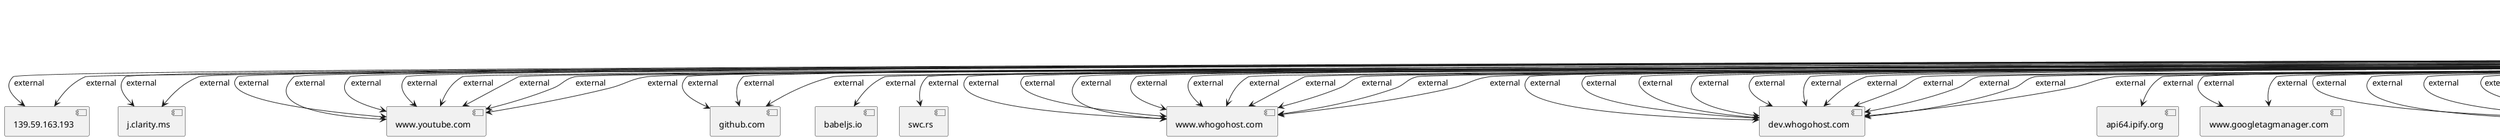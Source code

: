 @startuml
title go54-dashboard communications
component "go54-dashboard" as go54_dashboard
component "139.59.163.193" as 139_59_163_193
component "j.clarity.ms" as j_clarity_ms
component "www.youtube.com" as www_youtube_com
component "github.com" as github_com
component "babeljs.io" as babeljs_io
component "swc.rs" as swc_rs
component "www.whogohost.com" as www_whogohost_com
component "dev.whogohost.com" as dev_whogohost_com
component "api64.ipify.org" as api64_ipify_org
component "www.googletagmanager.com" as www_googletagmanager_com
component "placehold.co" as placehold_co
component "placehold.it" as placehold_it
component "webmail.go54mail.com" as webmail_go54mail_com
component "`" as _
component "api-docs.go54.com" as api_docs_go54_com
component "community.go54.com" as community_go54_com
component "www.w3.org" as www_w3_org
component "www.go54.com" as www_go54_com
component "go54-preview-client.netlify.app" as go54_preview_client_netlify_app
component "drive.google.com" as drive_google_com
component "blog.go54.com" as blog_go54_com
component "promos.go54.com" as promos_go54_com
component "crm.go54.com" as crm_go54_com
component "sendchamp.com" as sendchamp_com
component "pagechap.com" as pagechap_com
component "go54.notion.site" as go54_notion_site
component "whois.go54.com" as whois_go54_com
component "muzu.co" as muzu_co
component "twitter.com" as twitter_com
component "www.linkedin.com" as www_linkedin_com
component "www.instagram.com" as www_instagram_com
component "knowledgebase.go54.com" as knowledgebase_go54_com
component "status.go54.com" as status_go54_com
component "support.go54.com" as support_go54_com
component "bit.ly" as bit_ly
component "res.cloudinary.com" as res_cloudinary_com
component "go54.com`}" as go54_com__
component "localhost" as localhost
component "eu2.contabostorage.com" as eu2_contabostorage_com
component "flagsapi.com" as flagsapi_com
component "dash.bodsquare.com" as dash_bodsquare_com
component "registry.yarnpkg.com" as registry_yarnpkg_com
component "vitejs.dev" as vitejs_dev

go54_dashboard --> 139_59_163_193 : external
go54_dashboard --> j_clarity_ms : external
go54_dashboard --> www_youtube_com : external
go54_dashboard --> github_com : external
go54_dashboard --> babeljs_io : external
go54_dashboard --> github_com : external
go54_dashboard --> swc_rs : external
go54_dashboard --> github_com : external
go54_dashboard --> www_whogohost_com : external
go54_dashboard --> dev_whogohost_com : external
go54_dashboard --> www_whogohost_com : external
go54_dashboard --> dev_whogohost_com : external
go54_dashboard --> api64_ipify_org : external
go54_dashboard --> www_googletagmanager_com : external
go54_dashboard --> www_googletagmanager_com : external
go54_dashboard --> placehold_co : external
go54_dashboard --> placehold_it : external
go54_dashboard --> webmail_go54mail_com : external
go54_dashboard --> placehold_co : external
go54_dashboard --> placehold_co : external
go54_dashboard --> placehold_co : external
go54_dashboard --> placehold_co : external
go54_dashboard --> placehold_co : external
go54_dashboard --> placehold_co : external
go54_dashboard --> _ : external
go54_dashboard --> placehold_co : external
go54_dashboard --> placehold_co : external
go54_dashboard --> placehold_co : external
go54_dashboard --> placehold_co : external
go54_dashboard --> api_docs_go54_com : external
go54_dashboard --> www_youtube_com : external
go54_dashboard --> www_youtube_com : external
go54_dashboard --> www_youtube_com : external
go54_dashboard --> community_go54_com : external
go54_dashboard --> www_w3_org : external
go54_dashboard --> www_w3_org : external
go54_dashboard --> www_w3_org : external
go54_dashboard --> www_w3_org : external
go54_dashboard --> www_w3_org : external
go54_dashboard --> www_w3_org : external
go54_dashboard --> www_w3_org : external
go54_dashboard --> www_w3_org : external
go54_dashboard --> www_w3_org : external
go54_dashboard --> www_w3_org : external
go54_dashboard --> www_w3_org : external
go54_dashboard --> www_w3_org : external
go54_dashboard --> www_w3_org : external
go54_dashboard --> www_w3_org : external
go54_dashboard --> www_w3_org : external
go54_dashboard --> www_w3_org : external
go54_dashboard --> www_w3_org : external
go54_dashboard --> www_w3_org : external
go54_dashboard --> www_w3_org : external
go54_dashboard --> www_w3_org : external
go54_dashboard --> www_w3_org : external
go54_dashboard --> www_w3_org : external
go54_dashboard --> www_w3_org : external
go54_dashboard --> www_w3_org : external
go54_dashboard --> www_w3_org : external
go54_dashboard --> www_w3_org : external
go54_dashboard --> www_w3_org : external
go54_dashboard --> www_w3_org : external
go54_dashboard --> www_w3_org : external
go54_dashboard --> www_w3_org : external
go54_dashboard --> www_w3_org : external
go54_dashboard --> www_w3_org : external
go54_dashboard --> www_w3_org : external
go54_dashboard --> www_w3_org : external
go54_dashboard --> www_w3_org : external
go54_dashboard --> www_w3_org : external
go54_dashboard --> www_w3_org : external
go54_dashboard --> www_w3_org : external
go54_dashboard --> www_w3_org : external
go54_dashboard --> www_w3_org : external
go54_dashboard --> www_w3_org : external
go54_dashboard --> www_w3_org : external
go54_dashboard --> www_w3_org : external
go54_dashboard --> www_w3_org : external
go54_dashboard --> www_w3_org : external
go54_dashboard --> www_w3_org : external
go54_dashboard --> www_w3_org : external
go54_dashboard --> www_w3_org : external
go54_dashboard --> www_w3_org : external
go54_dashboard --> www_w3_org : external
go54_dashboard --> www_w3_org : external
go54_dashboard --> www_w3_org : external
go54_dashboard --> www_w3_org : external
go54_dashboard --> www_w3_org : external
go54_dashboard --> www_w3_org : external
go54_dashboard --> www_w3_org : external
go54_dashboard --> www_w3_org : external
go54_dashboard --> www_w3_org : external
go54_dashboard --> www_w3_org : external
go54_dashboard --> www_w3_org : external
go54_dashboard --> www_w3_org : external
go54_dashboard --> www_w3_org : external
go54_dashboard --> www_w3_org : external
go54_dashboard --> www_w3_org : external
go54_dashboard --> www_w3_org : external
go54_dashboard --> www_w3_org : external
go54_dashboard --> www_w3_org : external
go54_dashboard --> www_w3_org : external
go54_dashboard --> www_w3_org : external
go54_dashboard --> www_w3_org : external
go54_dashboard --> www_w3_org : external
go54_dashboard --> www_w3_org : external
go54_dashboard --> www_w3_org : external
go54_dashboard --> www_w3_org : external
go54_dashboard --> www_w3_org : external
go54_dashboard --> www_w3_org : external
go54_dashboard --> www_w3_org : external
go54_dashboard --> www_w3_org : external
go54_dashboard --> www_w3_org : external
go54_dashboard --> www_w3_org : external
go54_dashboard --> www_w3_org : external
go54_dashboard --> www_w3_org : external
go54_dashboard --> www_w3_org : external
go54_dashboard --> www_w3_org : external
go54_dashboard --> www_w3_org : external
go54_dashboard --> www_w3_org : external
go54_dashboard --> www_w3_org : external
go54_dashboard --> www_w3_org : external
go54_dashboard --> www_w3_org : external
go54_dashboard --> www_w3_org : external
go54_dashboard --> www_w3_org : external
go54_dashboard --> www_w3_org : external
go54_dashboard --> www_w3_org : external
go54_dashboard --> www_w3_org : external
go54_dashboard --> www_w3_org : external
go54_dashboard --> www_w3_org : external
go54_dashboard --> www_w3_org : external
go54_dashboard --> www_w3_org : external
go54_dashboard --> www_w3_org : external
go54_dashboard --> www_w3_org : external
go54_dashboard --> www_w3_org : external
go54_dashboard --> www_w3_org : external
go54_dashboard --> www_w3_org : external
go54_dashboard --> www_w3_org : external
go54_dashboard --> www_w3_org : external
go54_dashboard --> www_w3_org : external
go54_dashboard --> www_w3_org : external
go54_dashboard --> www_w3_org : external
go54_dashboard --> www_whogohost_com : external
go54_dashboard --> dev_whogohost_com : external
go54_dashboard --> www_go54_com : external
go54_dashboard --> go54_preview_client_netlify_app : external
go54_dashboard --> drive_google_com : external
go54_dashboard --> drive_google_com : external
go54_dashboard --> drive_google_com : external
go54_dashboard --> blog_go54_com : external
go54_dashboard --> promos_go54_com : external
go54_dashboard --> crm_go54_com : external
go54_dashboard --> sendchamp_com : external
go54_dashboard --> pagechap_com : external
go54_dashboard --> go54_notion_site : external
go54_dashboard --> whois_go54_com : external
go54_dashboard --> pagechap_com : external
go54_dashboard --> muzu_co : external
go54_dashboard --> twitter_com : external
go54_dashboard --> www_linkedin_com : external
go54_dashboard --> www_instagram_com : external
go54_dashboard --> www_youtube_com : external
go54_dashboard --> knowledgebase_go54_com : external
go54_dashboard --> status_go54_com : external
go54_dashboard --> support_go54_com : external
go54_dashboard --> api_docs_go54_com : external
go54_dashboard --> community_go54_com : external
go54_dashboard --> bit_ly : external
go54_dashboard --> blog_go54_com : external
go54_dashboard --> www_youtube_com : external
go54_dashboard --> res_cloudinary_com : external
go54_dashboard --> www_w3_org : external
go54_dashboard --> www_w3_org : external
go54_dashboard --> www_w3_org : external
go54_dashboard --> www_go54_com : external
go54_dashboard --> www_w3_org : external
go54_dashboard --> www_w3_org : external
go54_dashboard --> www_w3_org : external
go54_dashboard --> www_w3_org : external
go54_dashboard --> www_w3_org : external
go54_dashboard --> www_w3_org : external
go54_dashboard --> www_w3_org : external
go54_dashboard --> www_w3_org : external
go54_dashboard --> www_w3_org : external
go54_dashboard --> www_w3_org : external
go54_dashboard --> www_w3_org : external
go54_dashboard --> www_w3_org : external
go54_dashboard --> www_w3_org : external
go54_dashboard --> www_w3_org : external
go54_dashboard --> www_w3_org : external
go54_dashboard --> www_w3_org : external
go54_dashboard --> www_w3_org : external
go54_dashboard --> www_w3_org : external
go54_dashboard --> www_w3_org : external
go54_dashboard --> www_w3_org : external
go54_dashboard --> www_w3_org : external
go54_dashboard --> www_w3_org : external
go54_dashboard --> www_w3_org : external
go54_dashboard --> www_w3_org : external
go54_dashboard --> www_w3_org : external
go54_dashboard --> www_w3_org : external
go54_dashboard --> www_w3_org : external
go54_dashboard --> www_w3_org : external
go54_dashboard --> www_w3_org : external
go54_dashboard --> www_w3_org : external
go54_dashboard --> www_w3_org : external
go54_dashboard --> www_w3_org : external
go54_dashboard --> www_w3_org : external
go54_dashboard --> www_w3_org : external
go54_dashboard --> www_w3_org : external
go54_dashboard --> www_w3_org : external
go54_dashboard --> www_w3_org : external
go54_dashboard --> www_w3_org : external
go54_dashboard --> www_w3_org : external
go54_dashboard --> www_w3_org : external
go54_dashboard --> www_w3_org : external
go54_dashboard --> www_w3_org : external
go54_dashboard --> www_w3_org : external
go54_dashboard --> www_w3_org : external
go54_dashboard --> www_w3_org : external
go54_dashboard --> www_w3_org : external
go54_dashboard --> www_w3_org : external
go54_dashboard --> www_w3_org : external
go54_dashboard --> www_w3_org : external
go54_dashboard --> www_w3_org : external
go54_dashboard --> www_w3_org : external
go54_dashboard --> www_w3_org : external
go54_dashboard --> www_w3_org : external
go54_dashboard --> www_w3_org : external
go54_dashboard --> www_w3_org : external
go54_dashboard --> www_w3_org : external
go54_dashboard --> www_w3_org : external
go54_dashboard --> www_w3_org : external
go54_dashboard --> www_w3_org : external
go54_dashboard --> www_w3_org : external
go54_dashboard --> www_w3_org : external
go54_dashboard --> www_w3_org : external
go54_dashboard --> www_w3_org : external
go54_dashboard --> www_w3_org : external
go54_dashboard --> www_w3_org : external
go54_dashboard --> www_w3_org : external
go54_dashboard --> www_w3_org : external
go54_dashboard --> www_w3_org : external
go54_dashboard --> www_w3_org : external
go54_dashboard --> www_w3_org : external
go54_dashboard --> www_w3_org : external
go54_dashboard --> www_w3_org : external
go54_dashboard --> www_w3_org : external
go54_dashboard --> www_w3_org : external
go54_dashboard --> www_w3_org : external
go54_dashboard --> www_w3_org : external
go54_dashboard --> www_w3_org : external
go54_dashboard --> go54_com__ : external
go54_dashboard --> go54_com__ : external
go54_dashboard --> go54_com__ : external
go54_dashboard --> go54_com__ : external
go54_dashboard --> go54_com__ : external
go54_dashboard --> go54_com__ : external
go54_dashboard --> go54_com__ : external
go54_dashboard --> www_go54_com : external
go54_dashboard --> placehold_it : external
go54_dashboard --> localhost : external
go54_dashboard --> www_w3_org : external
go54_dashboard --> eu2_contabostorage_com : external
go54_dashboard --> eu2_contabostorage_com : external
go54_dashboard --> eu2_contabostorage_com : external
go54_dashboard --> eu2_contabostorage_com : external
go54_dashboard --> eu2_contabostorage_com : external
go54_dashboard --> eu2_contabostorage_com : external
go54_dashboard --> eu2_contabostorage_com : external
go54_dashboard --> eu2_contabostorage_com : external
go54_dashboard --> eu2_contabostorage_com : external
go54_dashboard --> eu2_contabostorage_com : external
go54_dashboard --> eu2_contabostorage_com : external
go54_dashboard --> eu2_contabostorage_com : external
go54_dashboard --> eu2_contabostorage_com : external
go54_dashboard --> eu2_contabostorage_com : external
go54_dashboard --> eu2_contabostorage_com : external
go54_dashboard --> eu2_contabostorage_com : external
go54_dashboard --> eu2_contabostorage_com : external
go54_dashboard --> eu2_contabostorage_com : external
go54_dashboard --> eu2_contabostorage_com : external
go54_dashboard --> eu2_contabostorage_com : external
go54_dashboard --> eu2_contabostorage_com : external
go54_dashboard --> dev_whogohost_com : external
go54_dashboard --> www_whogohost_com : external
go54_dashboard --> dev_whogohost_com : external
go54_dashboard --> www_whogohost_com : external
go54_dashboard --> dev_whogohost_com : external
go54_dashboard --> www_whogohost_com : external
go54_dashboard --> dev_whogohost_com : external
go54_dashboard --> www_whogohost_com : external
go54_dashboard --> dev_whogohost_com : external
go54_dashboard --> www_whogohost_com : external
go54_dashboard --> dev_whogohost_com : external
go54_dashboard --> www_whogohost_com : external
go54_dashboard --> eu2_contabostorage_com : external
go54_dashboard --> eu2_contabostorage_com : external
go54_dashboard --> eu2_contabostorage_com : external
go54_dashboard --> eu2_contabostorage_com : external
go54_dashboard --> eu2_contabostorage_com : external
go54_dashboard --> eu2_contabostorage_com : external
go54_dashboard --> res_cloudinary_com : external
go54_dashboard --> eu2_contabostorage_com : external
go54_dashboard --> eu2_contabostorage_com : external
go54_dashboard --> eu2_contabostorage_com : external
go54_dashboard --> eu2_contabostorage_com : external
go54_dashboard --> eu2_contabostorage_com : external
go54_dashboard --> eu2_contabostorage_com : external
go54_dashboard --> placehold_co : external
go54_dashboard --> flagsapi_com : external
go54_dashboard --> placehold_co : external
go54_dashboard --> webmail_go54mail_com : external
go54_dashboard --> webmail_go54mail_com : external
go54_dashboard --> placehold_co : external
go54_dashboard --> dash_bodsquare_com : external
go54_dashboard --> status_go54_com : external
go54_dashboard --> community_go54_com : external
go54_dashboard --> knowledgebase_go54_com : external
go54_dashboard --> api_docs_go54_com : external
go54_dashboard --> www_youtube_com : external
go54_dashboard --> localhost : external
go54_dashboard --> www_whogohost_com : external
go54_dashboard --> dev_whogohost_com : external
go54_dashboard --> registry_yarnpkg_com : external
go54_dashboard --> registry_yarnpkg_com : external
go54_dashboard --> registry_yarnpkg_com : external
go54_dashboard --> registry_yarnpkg_com : external
go54_dashboard --> registry_yarnpkg_com : external
go54_dashboard --> registry_yarnpkg_com : external
go54_dashboard --> registry_yarnpkg_com : external
go54_dashboard --> registry_yarnpkg_com : external
go54_dashboard --> registry_yarnpkg_com : external
go54_dashboard --> registry_yarnpkg_com : external
go54_dashboard --> registry_yarnpkg_com : external
go54_dashboard --> registry_yarnpkg_com : external
go54_dashboard --> registry_yarnpkg_com : external
go54_dashboard --> registry_yarnpkg_com : external
go54_dashboard --> registry_yarnpkg_com : external
go54_dashboard --> registry_yarnpkg_com : external
go54_dashboard --> registry_yarnpkg_com : external
go54_dashboard --> registry_yarnpkg_com : external
go54_dashboard --> registry_yarnpkg_com : external
go54_dashboard --> registry_yarnpkg_com : external
go54_dashboard --> registry_yarnpkg_com : external
go54_dashboard --> registry_yarnpkg_com : external
go54_dashboard --> registry_yarnpkg_com : external
go54_dashboard --> registry_yarnpkg_com : external
go54_dashboard --> registry_yarnpkg_com : external
go54_dashboard --> registry_yarnpkg_com : external
go54_dashboard --> registry_yarnpkg_com : external
go54_dashboard --> registry_yarnpkg_com : external
go54_dashboard --> registry_yarnpkg_com : external
go54_dashboard --> registry_yarnpkg_com : external
go54_dashboard --> registry_yarnpkg_com : external
go54_dashboard --> registry_yarnpkg_com : external
go54_dashboard --> registry_yarnpkg_com : external
go54_dashboard --> registry_yarnpkg_com : external
go54_dashboard --> registry_yarnpkg_com : external
go54_dashboard --> registry_yarnpkg_com : external
go54_dashboard --> registry_yarnpkg_com : external
go54_dashboard --> registry_yarnpkg_com : external
go54_dashboard --> registry_yarnpkg_com : external
go54_dashboard --> registry_yarnpkg_com : external
go54_dashboard --> registry_yarnpkg_com : external
go54_dashboard --> registry_yarnpkg_com : external
go54_dashboard --> registry_yarnpkg_com : external
go54_dashboard --> registry_yarnpkg_com : external
go54_dashboard --> registry_yarnpkg_com : external
go54_dashboard --> registry_yarnpkg_com : external
go54_dashboard --> registry_yarnpkg_com : external
go54_dashboard --> registry_yarnpkg_com : external
go54_dashboard --> registry_yarnpkg_com : external
go54_dashboard --> registry_yarnpkg_com : external
go54_dashboard --> registry_yarnpkg_com : external
go54_dashboard --> registry_yarnpkg_com : external
go54_dashboard --> registry_yarnpkg_com : external
go54_dashboard --> registry_yarnpkg_com : external
go54_dashboard --> registry_yarnpkg_com : external
go54_dashboard --> registry_yarnpkg_com : external
go54_dashboard --> registry_yarnpkg_com : external
go54_dashboard --> registry_yarnpkg_com : external
go54_dashboard --> registry_yarnpkg_com : external
go54_dashboard --> registry_yarnpkg_com : external
go54_dashboard --> registry_yarnpkg_com : external
go54_dashboard --> registry_yarnpkg_com : external
go54_dashboard --> registry_yarnpkg_com : external
go54_dashboard --> registry_yarnpkg_com : external
go54_dashboard --> registry_yarnpkg_com : external
go54_dashboard --> registry_yarnpkg_com : external
go54_dashboard --> registry_yarnpkg_com : external
go54_dashboard --> registry_yarnpkg_com : external
go54_dashboard --> registry_yarnpkg_com : external
go54_dashboard --> registry_yarnpkg_com : external
go54_dashboard --> registry_yarnpkg_com : external
go54_dashboard --> registry_yarnpkg_com : external
go54_dashboard --> registry_yarnpkg_com : external
go54_dashboard --> registry_yarnpkg_com : external
go54_dashboard --> registry_yarnpkg_com : external
go54_dashboard --> registry_yarnpkg_com : external
go54_dashboard --> registry_yarnpkg_com : external
go54_dashboard --> registry_yarnpkg_com : external
go54_dashboard --> registry_yarnpkg_com : external
go54_dashboard --> registry_yarnpkg_com : external
go54_dashboard --> registry_yarnpkg_com : external
go54_dashboard --> registry_yarnpkg_com : external
go54_dashboard --> registry_yarnpkg_com : external
go54_dashboard --> registry_yarnpkg_com : external
go54_dashboard --> registry_yarnpkg_com : external
go54_dashboard --> registry_yarnpkg_com : external
go54_dashboard --> registry_yarnpkg_com : external
go54_dashboard --> registry_yarnpkg_com : external
go54_dashboard --> registry_yarnpkg_com : external
go54_dashboard --> registry_yarnpkg_com : external
go54_dashboard --> registry_yarnpkg_com : external
go54_dashboard --> registry_yarnpkg_com : external
go54_dashboard --> registry_yarnpkg_com : external
go54_dashboard --> registry_yarnpkg_com : external
go54_dashboard --> registry_yarnpkg_com : external
go54_dashboard --> registry_yarnpkg_com : external
go54_dashboard --> registry_yarnpkg_com : external
go54_dashboard --> registry_yarnpkg_com : external
go54_dashboard --> registry_yarnpkg_com : external
go54_dashboard --> registry_yarnpkg_com : external
go54_dashboard --> registry_yarnpkg_com : external
go54_dashboard --> registry_yarnpkg_com : external
go54_dashboard --> registry_yarnpkg_com : external
go54_dashboard --> registry_yarnpkg_com : external
go54_dashboard --> registry_yarnpkg_com : external
go54_dashboard --> registry_yarnpkg_com : external
go54_dashboard --> registry_yarnpkg_com : external
go54_dashboard --> registry_yarnpkg_com : external
go54_dashboard --> registry_yarnpkg_com : external
go54_dashboard --> registry_yarnpkg_com : external
go54_dashboard --> registry_yarnpkg_com : external
go54_dashboard --> registry_yarnpkg_com : external
go54_dashboard --> registry_yarnpkg_com : external
go54_dashboard --> registry_yarnpkg_com : external
go54_dashboard --> registry_yarnpkg_com : external
go54_dashboard --> registry_yarnpkg_com : external
go54_dashboard --> registry_yarnpkg_com : external
go54_dashboard --> registry_yarnpkg_com : external
go54_dashboard --> registry_yarnpkg_com : external
go54_dashboard --> registry_yarnpkg_com : external
go54_dashboard --> registry_yarnpkg_com : external
go54_dashboard --> registry_yarnpkg_com : external
go54_dashboard --> registry_yarnpkg_com : external
go54_dashboard --> registry_yarnpkg_com : external
go54_dashboard --> registry_yarnpkg_com : external
go54_dashboard --> registry_yarnpkg_com : external
go54_dashboard --> registry_yarnpkg_com : external
go54_dashboard --> registry_yarnpkg_com : external
go54_dashboard --> registry_yarnpkg_com : external
go54_dashboard --> registry_yarnpkg_com : external
go54_dashboard --> registry_yarnpkg_com : external
go54_dashboard --> registry_yarnpkg_com : external
go54_dashboard --> registry_yarnpkg_com : external
go54_dashboard --> registry_yarnpkg_com : external
go54_dashboard --> registry_yarnpkg_com : external
go54_dashboard --> registry_yarnpkg_com : external
go54_dashboard --> registry_yarnpkg_com : external
go54_dashboard --> registry_yarnpkg_com : external
go54_dashboard --> registry_yarnpkg_com : external
go54_dashboard --> registry_yarnpkg_com : external
go54_dashboard --> registry_yarnpkg_com : external
go54_dashboard --> registry_yarnpkg_com : external
go54_dashboard --> registry_yarnpkg_com : external
go54_dashboard --> registry_yarnpkg_com : external
go54_dashboard --> registry_yarnpkg_com : external
go54_dashboard --> registry_yarnpkg_com : external
go54_dashboard --> registry_yarnpkg_com : external
go54_dashboard --> registry_yarnpkg_com : external
go54_dashboard --> registry_yarnpkg_com : external
go54_dashboard --> registry_yarnpkg_com : external
go54_dashboard --> registry_yarnpkg_com : external
go54_dashboard --> registry_yarnpkg_com : external
go54_dashboard --> registry_yarnpkg_com : external
go54_dashboard --> registry_yarnpkg_com : external
go54_dashboard --> registry_yarnpkg_com : external
go54_dashboard --> registry_yarnpkg_com : external
go54_dashboard --> registry_yarnpkg_com : external
go54_dashboard --> registry_yarnpkg_com : external
go54_dashboard --> registry_yarnpkg_com : external
go54_dashboard --> registry_yarnpkg_com : external
go54_dashboard --> registry_yarnpkg_com : external
go54_dashboard --> registry_yarnpkg_com : external
go54_dashboard --> registry_yarnpkg_com : external
go54_dashboard --> registry_yarnpkg_com : external
go54_dashboard --> registry_yarnpkg_com : external
go54_dashboard --> registry_yarnpkg_com : external
go54_dashboard --> registry_yarnpkg_com : external
go54_dashboard --> registry_yarnpkg_com : external
go54_dashboard --> registry_yarnpkg_com : external
go54_dashboard --> registry_yarnpkg_com : external
go54_dashboard --> registry_yarnpkg_com : external
go54_dashboard --> registry_yarnpkg_com : external
go54_dashboard --> registry_yarnpkg_com : external
go54_dashboard --> registry_yarnpkg_com : external
go54_dashboard --> registry_yarnpkg_com : external
go54_dashboard --> registry_yarnpkg_com : external
go54_dashboard --> registry_yarnpkg_com : external
go54_dashboard --> registry_yarnpkg_com : external
go54_dashboard --> registry_yarnpkg_com : external
go54_dashboard --> registry_yarnpkg_com : external
go54_dashboard --> registry_yarnpkg_com : external
go54_dashboard --> registry_yarnpkg_com : external
go54_dashboard --> registry_yarnpkg_com : external
go54_dashboard --> registry_yarnpkg_com : external
go54_dashboard --> registry_yarnpkg_com : external
go54_dashboard --> registry_yarnpkg_com : external
go54_dashboard --> registry_yarnpkg_com : external
go54_dashboard --> registry_yarnpkg_com : external
go54_dashboard --> registry_yarnpkg_com : external
go54_dashboard --> registry_yarnpkg_com : external
go54_dashboard --> registry_yarnpkg_com : external
go54_dashboard --> registry_yarnpkg_com : external
go54_dashboard --> registry_yarnpkg_com : external
go54_dashboard --> registry_yarnpkg_com : external
go54_dashboard --> registry_yarnpkg_com : external
go54_dashboard --> registry_yarnpkg_com : external
go54_dashboard --> registry_yarnpkg_com : external
go54_dashboard --> registry_yarnpkg_com : external
go54_dashboard --> registry_yarnpkg_com : external
go54_dashboard --> registry_yarnpkg_com : external
go54_dashboard --> registry_yarnpkg_com : external
go54_dashboard --> registry_yarnpkg_com : external
go54_dashboard --> registry_yarnpkg_com : external
go54_dashboard --> registry_yarnpkg_com : external
go54_dashboard --> registry_yarnpkg_com : external
go54_dashboard --> registry_yarnpkg_com : external
go54_dashboard --> registry_yarnpkg_com : external
go54_dashboard --> registry_yarnpkg_com : external
go54_dashboard --> registry_yarnpkg_com : external
go54_dashboard --> registry_yarnpkg_com : external
go54_dashboard --> registry_yarnpkg_com : external
go54_dashboard --> registry_yarnpkg_com : external
go54_dashboard --> registry_yarnpkg_com : external
go54_dashboard --> registry_yarnpkg_com : external
go54_dashboard --> registry_yarnpkg_com : external
go54_dashboard --> registry_yarnpkg_com : external
go54_dashboard --> registry_yarnpkg_com : external
go54_dashboard --> registry_yarnpkg_com : external
go54_dashboard --> registry_yarnpkg_com : external
go54_dashboard --> registry_yarnpkg_com : external
go54_dashboard --> registry_yarnpkg_com : external
go54_dashboard --> registry_yarnpkg_com : external
go54_dashboard --> registry_yarnpkg_com : external
go54_dashboard --> registry_yarnpkg_com : external
go54_dashboard --> registry_yarnpkg_com : external
go54_dashboard --> registry_yarnpkg_com : external
go54_dashboard --> registry_yarnpkg_com : external
go54_dashboard --> registry_yarnpkg_com : external
go54_dashboard --> registry_yarnpkg_com : external
go54_dashboard --> registry_yarnpkg_com : external
go54_dashboard --> registry_yarnpkg_com : external
go54_dashboard --> registry_yarnpkg_com : external
go54_dashboard --> registry_yarnpkg_com : external
go54_dashboard --> registry_yarnpkg_com : external
go54_dashboard --> registry_yarnpkg_com : external
go54_dashboard --> registry_yarnpkg_com : external
go54_dashboard --> registry_yarnpkg_com : external
go54_dashboard --> registry_yarnpkg_com : external
go54_dashboard --> registry_yarnpkg_com : external
go54_dashboard --> registry_yarnpkg_com : external
go54_dashboard --> registry_yarnpkg_com : external
go54_dashboard --> registry_yarnpkg_com : external
go54_dashboard --> registry_yarnpkg_com : external
go54_dashboard --> registry_yarnpkg_com : external
go54_dashboard --> registry_yarnpkg_com : external
go54_dashboard --> registry_yarnpkg_com : external
go54_dashboard --> registry_yarnpkg_com : external
go54_dashboard --> registry_yarnpkg_com : external
go54_dashboard --> registry_yarnpkg_com : external
go54_dashboard --> registry_yarnpkg_com : external
go54_dashboard --> registry_yarnpkg_com : external
go54_dashboard --> registry_yarnpkg_com : external
go54_dashboard --> registry_yarnpkg_com : external
go54_dashboard --> registry_yarnpkg_com : external
go54_dashboard --> registry_yarnpkg_com : external
go54_dashboard --> registry_yarnpkg_com : external
go54_dashboard --> registry_yarnpkg_com : external
go54_dashboard --> registry_yarnpkg_com : external
go54_dashboard --> registry_yarnpkg_com : external
go54_dashboard --> registry_yarnpkg_com : external
go54_dashboard --> registry_yarnpkg_com : external
go54_dashboard --> registry_yarnpkg_com : external
go54_dashboard --> registry_yarnpkg_com : external
go54_dashboard --> registry_yarnpkg_com : external
go54_dashboard --> registry_yarnpkg_com : external
go54_dashboard --> registry_yarnpkg_com : external
go54_dashboard --> registry_yarnpkg_com : external
go54_dashboard --> registry_yarnpkg_com : external
go54_dashboard --> registry_yarnpkg_com : external
go54_dashboard --> registry_yarnpkg_com : external
go54_dashboard --> registry_yarnpkg_com : external
go54_dashboard --> registry_yarnpkg_com : external
go54_dashboard --> registry_yarnpkg_com : external
go54_dashboard --> registry_yarnpkg_com : external
go54_dashboard --> registry_yarnpkg_com : external
go54_dashboard --> registry_yarnpkg_com : external
go54_dashboard --> registry_yarnpkg_com : external
go54_dashboard --> registry_yarnpkg_com : external
go54_dashboard --> registry_yarnpkg_com : external
go54_dashboard --> registry_yarnpkg_com : external
go54_dashboard --> registry_yarnpkg_com : external
go54_dashboard --> registry_yarnpkg_com : external
go54_dashboard --> registry_yarnpkg_com : external
go54_dashboard --> registry_yarnpkg_com : external
go54_dashboard --> registry_yarnpkg_com : external
go54_dashboard --> registry_yarnpkg_com : external
go54_dashboard --> registry_yarnpkg_com : external
go54_dashboard --> registry_yarnpkg_com : external
go54_dashboard --> registry_yarnpkg_com : external
go54_dashboard --> registry_yarnpkg_com : external
go54_dashboard --> registry_yarnpkg_com : external
go54_dashboard --> registry_yarnpkg_com : external
go54_dashboard --> registry_yarnpkg_com : external
go54_dashboard --> registry_yarnpkg_com : external
go54_dashboard --> registry_yarnpkg_com : external
go54_dashboard --> registry_yarnpkg_com : external
go54_dashboard --> registry_yarnpkg_com : external
go54_dashboard --> registry_yarnpkg_com : external
go54_dashboard --> registry_yarnpkg_com : external
go54_dashboard --> registry_yarnpkg_com : external
go54_dashboard --> registry_yarnpkg_com : external
go54_dashboard --> registry_yarnpkg_com : external
go54_dashboard --> registry_yarnpkg_com : external
go54_dashboard --> registry_yarnpkg_com : external
go54_dashboard --> registry_yarnpkg_com : external
go54_dashboard --> registry_yarnpkg_com : external
go54_dashboard --> registry_yarnpkg_com : external
go54_dashboard --> registry_yarnpkg_com : external
go54_dashboard --> registry_yarnpkg_com : external
go54_dashboard --> registry_yarnpkg_com : external
go54_dashboard --> registry_yarnpkg_com : external
go54_dashboard --> registry_yarnpkg_com : external
go54_dashboard --> registry_yarnpkg_com : external
go54_dashboard --> registry_yarnpkg_com : external
go54_dashboard --> registry_yarnpkg_com : external
go54_dashboard --> registry_yarnpkg_com : external
go54_dashboard --> registry_yarnpkg_com : external
go54_dashboard --> registry_yarnpkg_com : external
go54_dashboard --> registry_yarnpkg_com : external
go54_dashboard --> registry_yarnpkg_com : external
go54_dashboard --> registry_yarnpkg_com : external
go54_dashboard --> registry_yarnpkg_com : external
go54_dashboard --> registry_yarnpkg_com : external
go54_dashboard --> registry_yarnpkg_com : external
go54_dashboard --> registry_yarnpkg_com : external
go54_dashboard --> registry_yarnpkg_com : external
go54_dashboard --> registry_yarnpkg_com : external
go54_dashboard --> registry_yarnpkg_com : external
go54_dashboard --> registry_yarnpkg_com : external
go54_dashboard --> registry_yarnpkg_com : external
go54_dashboard --> registry_yarnpkg_com : external
go54_dashboard --> registry_yarnpkg_com : external
go54_dashboard --> registry_yarnpkg_com : external
go54_dashboard --> registry_yarnpkg_com : external
go54_dashboard --> registry_yarnpkg_com : external
go54_dashboard --> registry_yarnpkg_com : external
go54_dashboard --> registry_yarnpkg_com : external
go54_dashboard --> registry_yarnpkg_com : external
go54_dashboard --> registry_yarnpkg_com : external
go54_dashboard --> registry_yarnpkg_com : external
go54_dashboard --> registry_yarnpkg_com : external
go54_dashboard --> registry_yarnpkg_com : external
go54_dashboard --> registry_yarnpkg_com : external
go54_dashboard --> registry_yarnpkg_com : external
go54_dashboard --> registry_yarnpkg_com : external
go54_dashboard --> registry_yarnpkg_com : external
go54_dashboard --> registry_yarnpkg_com : external
go54_dashboard --> registry_yarnpkg_com : external
go54_dashboard --> registry_yarnpkg_com : external
go54_dashboard --> registry_yarnpkg_com : external
go54_dashboard --> registry_yarnpkg_com : external
go54_dashboard --> registry_yarnpkg_com : external
go54_dashboard --> registry_yarnpkg_com : external
go54_dashboard --> registry_yarnpkg_com : external
go54_dashboard --> registry_yarnpkg_com : external
go54_dashboard --> registry_yarnpkg_com : external
go54_dashboard --> registry_yarnpkg_com : external
go54_dashboard --> registry_yarnpkg_com : external
go54_dashboard --> registry_yarnpkg_com : external
go54_dashboard --> registry_yarnpkg_com : external
go54_dashboard --> registry_yarnpkg_com : external
go54_dashboard --> registry_yarnpkg_com : external
go54_dashboard --> registry_yarnpkg_com : external
go54_dashboard --> registry_yarnpkg_com : external
go54_dashboard --> registry_yarnpkg_com : external
go54_dashboard --> registry_yarnpkg_com : external
go54_dashboard --> registry_yarnpkg_com : external
go54_dashboard --> registry_yarnpkg_com : external
go54_dashboard --> registry_yarnpkg_com : external
go54_dashboard --> registry_yarnpkg_com : external
go54_dashboard --> registry_yarnpkg_com : external
go54_dashboard --> registry_yarnpkg_com : external
go54_dashboard --> registry_yarnpkg_com : external
go54_dashboard --> registry_yarnpkg_com : external
go54_dashboard --> registry_yarnpkg_com : external
go54_dashboard --> registry_yarnpkg_com : external
go54_dashboard --> registry_yarnpkg_com : external
go54_dashboard --> registry_yarnpkg_com : external
go54_dashboard --> registry_yarnpkg_com : external
go54_dashboard --> registry_yarnpkg_com : external
go54_dashboard --> registry_yarnpkg_com : external
go54_dashboard --> registry_yarnpkg_com : external
go54_dashboard --> registry_yarnpkg_com : external
go54_dashboard --> registry_yarnpkg_com : external
go54_dashboard --> registry_yarnpkg_com : external
go54_dashboard --> registry_yarnpkg_com : external
go54_dashboard --> registry_yarnpkg_com : external
go54_dashboard --> registry_yarnpkg_com : external
go54_dashboard --> registry_yarnpkg_com : external
go54_dashboard --> registry_yarnpkg_com : external
go54_dashboard --> registry_yarnpkg_com : external
go54_dashboard --> registry_yarnpkg_com : external
go54_dashboard --> registry_yarnpkg_com : external
go54_dashboard --> registry_yarnpkg_com : external
go54_dashboard --> registry_yarnpkg_com : external
go54_dashboard --> registry_yarnpkg_com : external
go54_dashboard --> registry_yarnpkg_com : external
go54_dashboard --> registry_yarnpkg_com : external
go54_dashboard --> registry_yarnpkg_com : external
go54_dashboard --> registry_yarnpkg_com : external
go54_dashboard --> registry_yarnpkg_com : external
go54_dashboard --> registry_yarnpkg_com : external
go54_dashboard --> registry_yarnpkg_com : external
go54_dashboard --> registry_yarnpkg_com : external
go54_dashboard --> registry_yarnpkg_com : external
go54_dashboard --> registry_yarnpkg_com : external
go54_dashboard --> registry_yarnpkg_com : external
go54_dashboard --> registry_yarnpkg_com : external
go54_dashboard --> registry_yarnpkg_com : external
go54_dashboard --> registry_yarnpkg_com : external
go54_dashboard --> registry_yarnpkg_com : external
go54_dashboard --> registry_yarnpkg_com : external
go54_dashboard --> registry_yarnpkg_com : external
go54_dashboard --> registry_yarnpkg_com : external
go54_dashboard --> registry_yarnpkg_com : external
go54_dashboard --> registry_yarnpkg_com : external
go54_dashboard --> registry_yarnpkg_com : external
go54_dashboard --> registry_yarnpkg_com : external
go54_dashboard --> registry_yarnpkg_com : external
go54_dashboard --> registry_yarnpkg_com : external
go54_dashboard --> registry_yarnpkg_com : external
go54_dashboard --> registry_yarnpkg_com : external
go54_dashboard --> registry_yarnpkg_com : external
go54_dashboard --> registry_yarnpkg_com : external
go54_dashboard --> registry_yarnpkg_com : external
go54_dashboard --> registry_yarnpkg_com : external
go54_dashboard --> registry_yarnpkg_com : external
go54_dashboard --> registry_yarnpkg_com : external
go54_dashboard --> registry_yarnpkg_com : external
go54_dashboard --> registry_yarnpkg_com : external
go54_dashboard --> registry_yarnpkg_com : external
go54_dashboard --> registry_yarnpkg_com : external
go54_dashboard --> registry_yarnpkg_com : external
go54_dashboard --> registry_yarnpkg_com : external
go54_dashboard --> registry_yarnpkg_com : external
go54_dashboard --> registry_yarnpkg_com : external
go54_dashboard --> registry_yarnpkg_com : external
go54_dashboard --> registry_yarnpkg_com : external
go54_dashboard --> registry_yarnpkg_com : external
go54_dashboard --> registry_yarnpkg_com : external
go54_dashboard --> registry_yarnpkg_com : external
go54_dashboard --> registry_yarnpkg_com : external
go54_dashboard --> registry_yarnpkg_com : external
go54_dashboard --> registry_yarnpkg_com : external
go54_dashboard --> registry_yarnpkg_com : external
go54_dashboard --> registry_yarnpkg_com : external
go54_dashboard --> registry_yarnpkg_com : external
go54_dashboard --> registry_yarnpkg_com : external
go54_dashboard --> registry_yarnpkg_com : external
go54_dashboard --> registry_yarnpkg_com : external
go54_dashboard --> registry_yarnpkg_com : external
go54_dashboard --> registry_yarnpkg_com : external
go54_dashboard --> registry_yarnpkg_com : external
go54_dashboard --> registry_yarnpkg_com : external
go54_dashboard --> registry_yarnpkg_com : external
go54_dashboard --> registry_yarnpkg_com : external
go54_dashboard --> registry_yarnpkg_com : external
go54_dashboard --> registry_yarnpkg_com : external
go54_dashboard --> registry_yarnpkg_com : external
go54_dashboard --> registry_yarnpkg_com : external
go54_dashboard --> registry_yarnpkg_com : external
go54_dashboard --> registry_yarnpkg_com : external
go54_dashboard --> registry_yarnpkg_com : external
go54_dashboard --> registry_yarnpkg_com : external
go54_dashboard --> registry_yarnpkg_com : external
go54_dashboard --> registry_yarnpkg_com : external
go54_dashboard --> registry_yarnpkg_com : external
go54_dashboard --> registry_yarnpkg_com : external
go54_dashboard --> registry_yarnpkg_com : external
go54_dashboard --> registry_yarnpkg_com : external
go54_dashboard --> registry_yarnpkg_com : external
go54_dashboard --> registry_yarnpkg_com : external
go54_dashboard --> registry_yarnpkg_com : external
go54_dashboard --> registry_yarnpkg_com : external
go54_dashboard --> registry_yarnpkg_com : external
go54_dashboard --> registry_yarnpkg_com : external
go54_dashboard --> registry_yarnpkg_com : external
go54_dashboard --> registry_yarnpkg_com : external
go54_dashboard --> registry_yarnpkg_com : external
go54_dashboard --> registry_yarnpkg_com : external
go54_dashboard --> registry_yarnpkg_com : external
go54_dashboard --> registry_yarnpkg_com : external
go54_dashboard --> registry_yarnpkg_com : external
go54_dashboard --> registry_yarnpkg_com : external
go54_dashboard --> registry_yarnpkg_com : external
go54_dashboard --> registry_yarnpkg_com : external
go54_dashboard --> registry_yarnpkg_com : external
go54_dashboard --> registry_yarnpkg_com : external
go54_dashboard --> registry_yarnpkg_com : external
go54_dashboard --> registry_yarnpkg_com : external
go54_dashboard --> registry_yarnpkg_com : external
go54_dashboard --> registry_yarnpkg_com : external
go54_dashboard --> registry_yarnpkg_com : external
go54_dashboard --> registry_yarnpkg_com : external
go54_dashboard --> registry_yarnpkg_com : external
go54_dashboard --> registry_yarnpkg_com : external
go54_dashboard --> registry_yarnpkg_com : external
go54_dashboard --> registry_yarnpkg_com : external
go54_dashboard --> registry_yarnpkg_com : external
go54_dashboard --> registry_yarnpkg_com : external
go54_dashboard --> registry_yarnpkg_com : external
go54_dashboard --> registry_yarnpkg_com : external
go54_dashboard --> registry_yarnpkg_com : external
go54_dashboard --> registry_yarnpkg_com : external
go54_dashboard --> registry_yarnpkg_com : external
go54_dashboard --> registry_yarnpkg_com : external
go54_dashboard --> registry_yarnpkg_com : external
go54_dashboard --> registry_yarnpkg_com : external
go54_dashboard --> registry_yarnpkg_com : external
go54_dashboard --> registry_yarnpkg_com : external
go54_dashboard --> registry_yarnpkg_com : external
go54_dashboard --> registry_yarnpkg_com : external
go54_dashboard --> registry_yarnpkg_com : external
go54_dashboard --> registry_yarnpkg_com : external
go54_dashboard --> registry_yarnpkg_com : external
go54_dashboard --> registry_yarnpkg_com : external
go54_dashboard --> registry_yarnpkg_com : external
go54_dashboard --> registry_yarnpkg_com : external
go54_dashboard --> registry_yarnpkg_com : external
go54_dashboard --> registry_yarnpkg_com : external
go54_dashboard --> registry_yarnpkg_com : external
go54_dashboard --> registry_yarnpkg_com : external
go54_dashboard --> registry_yarnpkg_com : external
go54_dashboard --> registry_yarnpkg_com : external
go54_dashboard --> registry_yarnpkg_com : external
go54_dashboard --> registry_yarnpkg_com : external
go54_dashboard --> registry_yarnpkg_com : external
go54_dashboard --> registry_yarnpkg_com : external
go54_dashboard --> registry_yarnpkg_com : external
go54_dashboard --> registry_yarnpkg_com : external
go54_dashboard --> registry_yarnpkg_com : external
go54_dashboard --> registry_yarnpkg_com : external
go54_dashboard --> registry_yarnpkg_com : external
go54_dashboard --> registry_yarnpkg_com : external
go54_dashboard --> registry_yarnpkg_com : external
go54_dashboard --> registry_yarnpkg_com : external
go54_dashboard --> registry_yarnpkg_com : external
go54_dashboard --> registry_yarnpkg_com : external
go54_dashboard --> registry_yarnpkg_com : external
go54_dashboard --> registry_yarnpkg_com : external
go54_dashboard --> registry_yarnpkg_com : external
go54_dashboard --> registry_yarnpkg_com : external
go54_dashboard --> registry_yarnpkg_com : external
go54_dashboard --> registry_yarnpkg_com : external
go54_dashboard --> registry_yarnpkg_com : external
go54_dashboard --> registry_yarnpkg_com : external
go54_dashboard --> registry_yarnpkg_com : external
go54_dashboard --> registry_yarnpkg_com : external
go54_dashboard --> registry_yarnpkg_com : external
go54_dashboard --> registry_yarnpkg_com : external
go54_dashboard --> registry_yarnpkg_com : external
go54_dashboard --> registry_yarnpkg_com : external
go54_dashboard --> registry_yarnpkg_com : external
go54_dashboard --> registry_yarnpkg_com : external
go54_dashboard --> registry_yarnpkg_com : external
go54_dashboard --> registry_yarnpkg_com : external
go54_dashboard --> registry_yarnpkg_com : external
go54_dashboard --> registry_yarnpkg_com : external
go54_dashboard --> registry_yarnpkg_com : external
go54_dashboard --> registry_yarnpkg_com : external
go54_dashboard --> registry_yarnpkg_com : external
go54_dashboard --> registry_yarnpkg_com : external
go54_dashboard --> registry_yarnpkg_com : external
go54_dashboard --> registry_yarnpkg_com : external
go54_dashboard --> registry_yarnpkg_com : external
go54_dashboard --> registry_yarnpkg_com : external
go54_dashboard --> registry_yarnpkg_com : external
go54_dashboard --> registry_yarnpkg_com : external
go54_dashboard --> registry_yarnpkg_com : external
go54_dashboard --> registry_yarnpkg_com : external
go54_dashboard --> registry_yarnpkg_com : external
go54_dashboard --> registry_yarnpkg_com : external
go54_dashboard --> registry_yarnpkg_com : external
go54_dashboard --> registry_yarnpkg_com : external
go54_dashboard --> registry_yarnpkg_com : external
go54_dashboard --> registry_yarnpkg_com : external
go54_dashboard --> registry_yarnpkg_com : external
go54_dashboard --> registry_yarnpkg_com : external
go54_dashboard --> registry_yarnpkg_com : external
go54_dashboard --> registry_yarnpkg_com : external
go54_dashboard --> registry_yarnpkg_com : external
go54_dashboard --> registry_yarnpkg_com : external
go54_dashboard --> registry_yarnpkg_com : external
go54_dashboard --> registry_yarnpkg_com : external
go54_dashboard --> registry_yarnpkg_com : external
go54_dashboard --> registry_yarnpkg_com : external
go54_dashboard --> registry_yarnpkg_com : external
go54_dashboard --> registry_yarnpkg_com : external
go54_dashboard --> registry_yarnpkg_com : external
go54_dashboard --> registry_yarnpkg_com : external
go54_dashboard --> registry_yarnpkg_com : external
go54_dashboard --> registry_yarnpkg_com : external
go54_dashboard --> registry_yarnpkg_com : external
go54_dashboard --> registry_yarnpkg_com : external
go54_dashboard --> registry_yarnpkg_com : external
go54_dashboard --> registry_yarnpkg_com : external
go54_dashboard --> registry_yarnpkg_com : external
go54_dashboard --> registry_yarnpkg_com : external
go54_dashboard --> registry_yarnpkg_com : external
go54_dashboard --> registry_yarnpkg_com : external
go54_dashboard --> registry_yarnpkg_com : external
go54_dashboard --> registry_yarnpkg_com : external
go54_dashboard --> registry_yarnpkg_com : external
go54_dashboard --> registry_yarnpkg_com : external
go54_dashboard --> registry_yarnpkg_com : external
go54_dashboard --> registry_yarnpkg_com : external
go54_dashboard --> registry_yarnpkg_com : external
go54_dashboard --> registry_yarnpkg_com : external
go54_dashboard --> registry_yarnpkg_com : external
go54_dashboard --> registry_yarnpkg_com : external
go54_dashboard --> registry_yarnpkg_com : external
go54_dashboard --> registry_yarnpkg_com : external
go54_dashboard --> registry_yarnpkg_com : external
go54_dashboard --> registry_yarnpkg_com : external
go54_dashboard --> registry_yarnpkg_com : external
go54_dashboard --> registry_yarnpkg_com : external
go54_dashboard --> registry_yarnpkg_com : external
go54_dashboard --> registry_yarnpkg_com : external
go54_dashboard --> registry_yarnpkg_com : external
go54_dashboard --> registry_yarnpkg_com : external
go54_dashboard --> registry_yarnpkg_com : external
go54_dashboard --> registry_yarnpkg_com : external
go54_dashboard --> registry_yarnpkg_com : external
go54_dashboard --> registry_yarnpkg_com : external
go54_dashboard --> registry_yarnpkg_com : external
go54_dashboard --> registry_yarnpkg_com : external
go54_dashboard --> registry_yarnpkg_com : external
go54_dashboard --> registry_yarnpkg_com : external
go54_dashboard --> registry_yarnpkg_com : external
go54_dashboard --> registry_yarnpkg_com : external
go54_dashboard --> registry_yarnpkg_com : external
go54_dashboard --> registry_yarnpkg_com : external
go54_dashboard --> registry_yarnpkg_com : external
go54_dashboard --> registry_yarnpkg_com : external
go54_dashboard --> registry_yarnpkg_com : external
go54_dashboard --> registry_yarnpkg_com : external
go54_dashboard --> registry_yarnpkg_com : external
go54_dashboard --> registry_yarnpkg_com : external
go54_dashboard --> registry_yarnpkg_com : external
go54_dashboard --> registry_yarnpkg_com : external
go54_dashboard --> registry_yarnpkg_com : external
go54_dashboard --> registry_yarnpkg_com : external
go54_dashboard --> registry_yarnpkg_com : external
go54_dashboard --> registry_yarnpkg_com : external
go54_dashboard --> registry_yarnpkg_com : external
go54_dashboard --> registry_yarnpkg_com : external
go54_dashboard --> registry_yarnpkg_com : external
go54_dashboard --> registry_yarnpkg_com : external
go54_dashboard --> registry_yarnpkg_com : external
go54_dashboard --> registry_yarnpkg_com : external
go54_dashboard --> registry_yarnpkg_com : external
go54_dashboard --> registry_yarnpkg_com : external
go54_dashboard --> registry_yarnpkg_com : external
go54_dashboard --> registry_yarnpkg_com : external
go54_dashboard --> registry_yarnpkg_com : external
go54_dashboard --> registry_yarnpkg_com : external
go54_dashboard --> registry_yarnpkg_com : external
go54_dashboard --> registry_yarnpkg_com : external
go54_dashboard --> registry_yarnpkg_com : external
go54_dashboard --> registry_yarnpkg_com : external
go54_dashboard --> registry_yarnpkg_com : external
go54_dashboard --> registry_yarnpkg_com : external
go54_dashboard --> registry_yarnpkg_com : external
go54_dashboard --> registry_yarnpkg_com : external
go54_dashboard --> registry_yarnpkg_com : external
go54_dashboard --> registry_yarnpkg_com : external
go54_dashboard --> registry_yarnpkg_com : external
go54_dashboard --> registry_yarnpkg_com : external
go54_dashboard --> registry_yarnpkg_com : external
go54_dashboard --> registry_yarnpkg_com : external
go54_dashboard --> registry_yarnpkg_com : external
go54_dashboard --> registry_yarnpkg_com : external
go54_dashboard --> registry_yarnpkg_com : external
go54_dashboard --> registry_yarnpkg_com : external
go54_dashboard --> registry_yarnpkg_com : external
go54_dashboard --> registry_yarnpkg_com : external
go54_dashboard --> registry_yarnpkg_com : external
go54_dashboard --> registry_yarnpkg_com : external
go54_dashboard --> registry_yarnpkg_com : external
go54_dashboard --> registry_yarnpkg_com : external
go54_dashboard --> registry_yarnpkg_com : external
go54_dashboard --> registry_yarnpkg_com : external
go54_dashboard --> registry_yarnpkg_com : external
go54_dashboard --> registry_yarnpkg_com : external
go54_dashboard --> registry_yarnpkg_com : external
go54_dashboard --> registry_yarnpkg_com : external
go54_dashboard --> registry_yarnpkg_com : external
go54_dashboard --> registry_yarnpkg_com : external
go54_dashboard --> registry_yarnpkg_com : external
go54_dashboard --> registry_yarnpkg_com : external
go54_dashboard --> registry_yarnpkg_com : external
go54_dashboard --> registry_yarnpkg_com : external
go54_dashboard --> registry_yarnpkg_com : external
go54_dashboard --> registry_yarnpkg_com : external
go54_dashboard --> registry_yarnpkg_com : external
go54_dashboard --> registry_yarnpkg_com : external
go54_dashboard --> registry_yarnpkg_com : external
go54_dashboard --> registry_yarnpkg_com : external
go54_dashboard --> registry_yarnpkg_com : external
go54_dashboard --> registry_yarnpkg_com : external
go54_dashboard --> registry_yarnpkg_com : external
go54_dashboard --> registry_yarnpkg_com : external
go54_dashboard --> registry_yarnpkg_com : external
go54_dashboard --> registry_yarnpkg_com : external
go54_dashboard --> registry_yarnpkg_com : external
go54_dashboard --> registry_yarnpkg_com : external
go54_dashboard --> registry_yarnpkg_com : external
go54_dashboard --> registry_yarnpkg_com : external
go54_dashboard --> registry_yarnpkg_com : external
go54_dashboard --> registry_yarnpkg_com : external
go54_dashboard --> registry_yarnpkg_com : external
go54_dashboard --> registry_yarnpkg_com : external
go54_dashboard --> registry_yarnpkg_com : external
go54_dashboard --> registry_yarnpkg_com : external
go54_dashboard --> registry_yarnpkg_com : external
go54_dashboard --> registry_yarnpkg_com : external
go54_dashboard --> registry_yarnpkg_com : external
go54_dashboard --> registry_yarnpkg_com : external
go54_dashboard --> registry_yarnpkg_com : external
go54_dashboard --> registry_yarnpkg_com : external
go54_dashboard --> registry_yarnpkg_com : external
go54_dashboard --> registry_yarnpkg_com : external
go54_dashboard --> registry_yarnpkg_com : external
go54_dashboard --> registry_yarnpkg_com : external
go54_dashboard --> registry_yarnpkg_com : external
go54_dashboard --> registry_yarnpkg_com : external
go54_dashboard --> registry_yarnpkg_com : external
go54_dashboard --> registry_yarnpkg_com : external
go54_dashboard --> registry_yarnpkg_com : external
go54_dashboard --> registry_yarnpkg_com : external
go54_dashboard --> registry_yarnpkg_com : external
go54_dashboard --> registry_yarnpkg_com : external
go54_dashboard --> registry_yarnpkg_com : external
go54_dashboard --> registry_yarnpkg_com : external
go54_dashboard --> registry_yarnpkg_com : external
go54_dashboard --> registry_yarnpkg_com : external
go54_dashboard --> registry_yarnpkg_com : external
go54_dashboard --> registry_yarnpkg_com : external
go54_dashboard --> registry_yarnpkg_com : external
go54_dashboard --> registry_yarnpkg_com : external
go54_dashboard --> registry_yarnpkg_com : external
go54_dashboard --> registry_yarnpkg_com : external
go54_dashboard --> registry_yarnpkg_com : external
go54_dashboard --> registry_yarnpkg_com : external
go54_dashboard --> registry_yarnpkg_com : external
go54_dashboard --> registry_yarnpkg_com : external
go54_dashboard --> registry_yarnpkg_com : external
go54_dashboard --> registry_yarnpkg_com : external
go54_dashboard --> registry_yarnpkg_com : external
go54_dashboard --> registry_yarnpkg_com : external
go54_dashboard --> registry_yarnpkg_com : external
go54_dashboard --> registry_yarnpkg_com : external
go54_dashboard --> registry_yarnpkg_com : external
go54_dashboard --> registry_yarnpkg_com : external
go54_dashboard --> registry_yarnpkg_com : external
go54_dashboard --> registry_yarnpkg_com : external
go54_dashboard --> registry_yarnpkg_com : external
go54_dashboard --> registry_yarnpkg_com : external
go54_dashboard --> registry_yarnpkg_com : external
go54_dashboard --> registry_yarnpkg_com : external
go54_dashboard --> registry_yarnpkg_com : external
go54_dashboard --> registry_yarnpkg_com : external
go54_dashboard --> registry_yarnpkg_com : external
go54_dashboard --> registry_yarnpkg_com : external
go54_dashboard --> registry_yarnpkg_com : external
go54_dashboard --> vitejs_dev : external
go54_dashboard --> 139_59_163_193 : external
go54_dashboard --> j_clarity_ms : external
go54_dashboard --> www_youtube_com : external
go54_dashboard --> dev_whogohost_com : external
@enduml